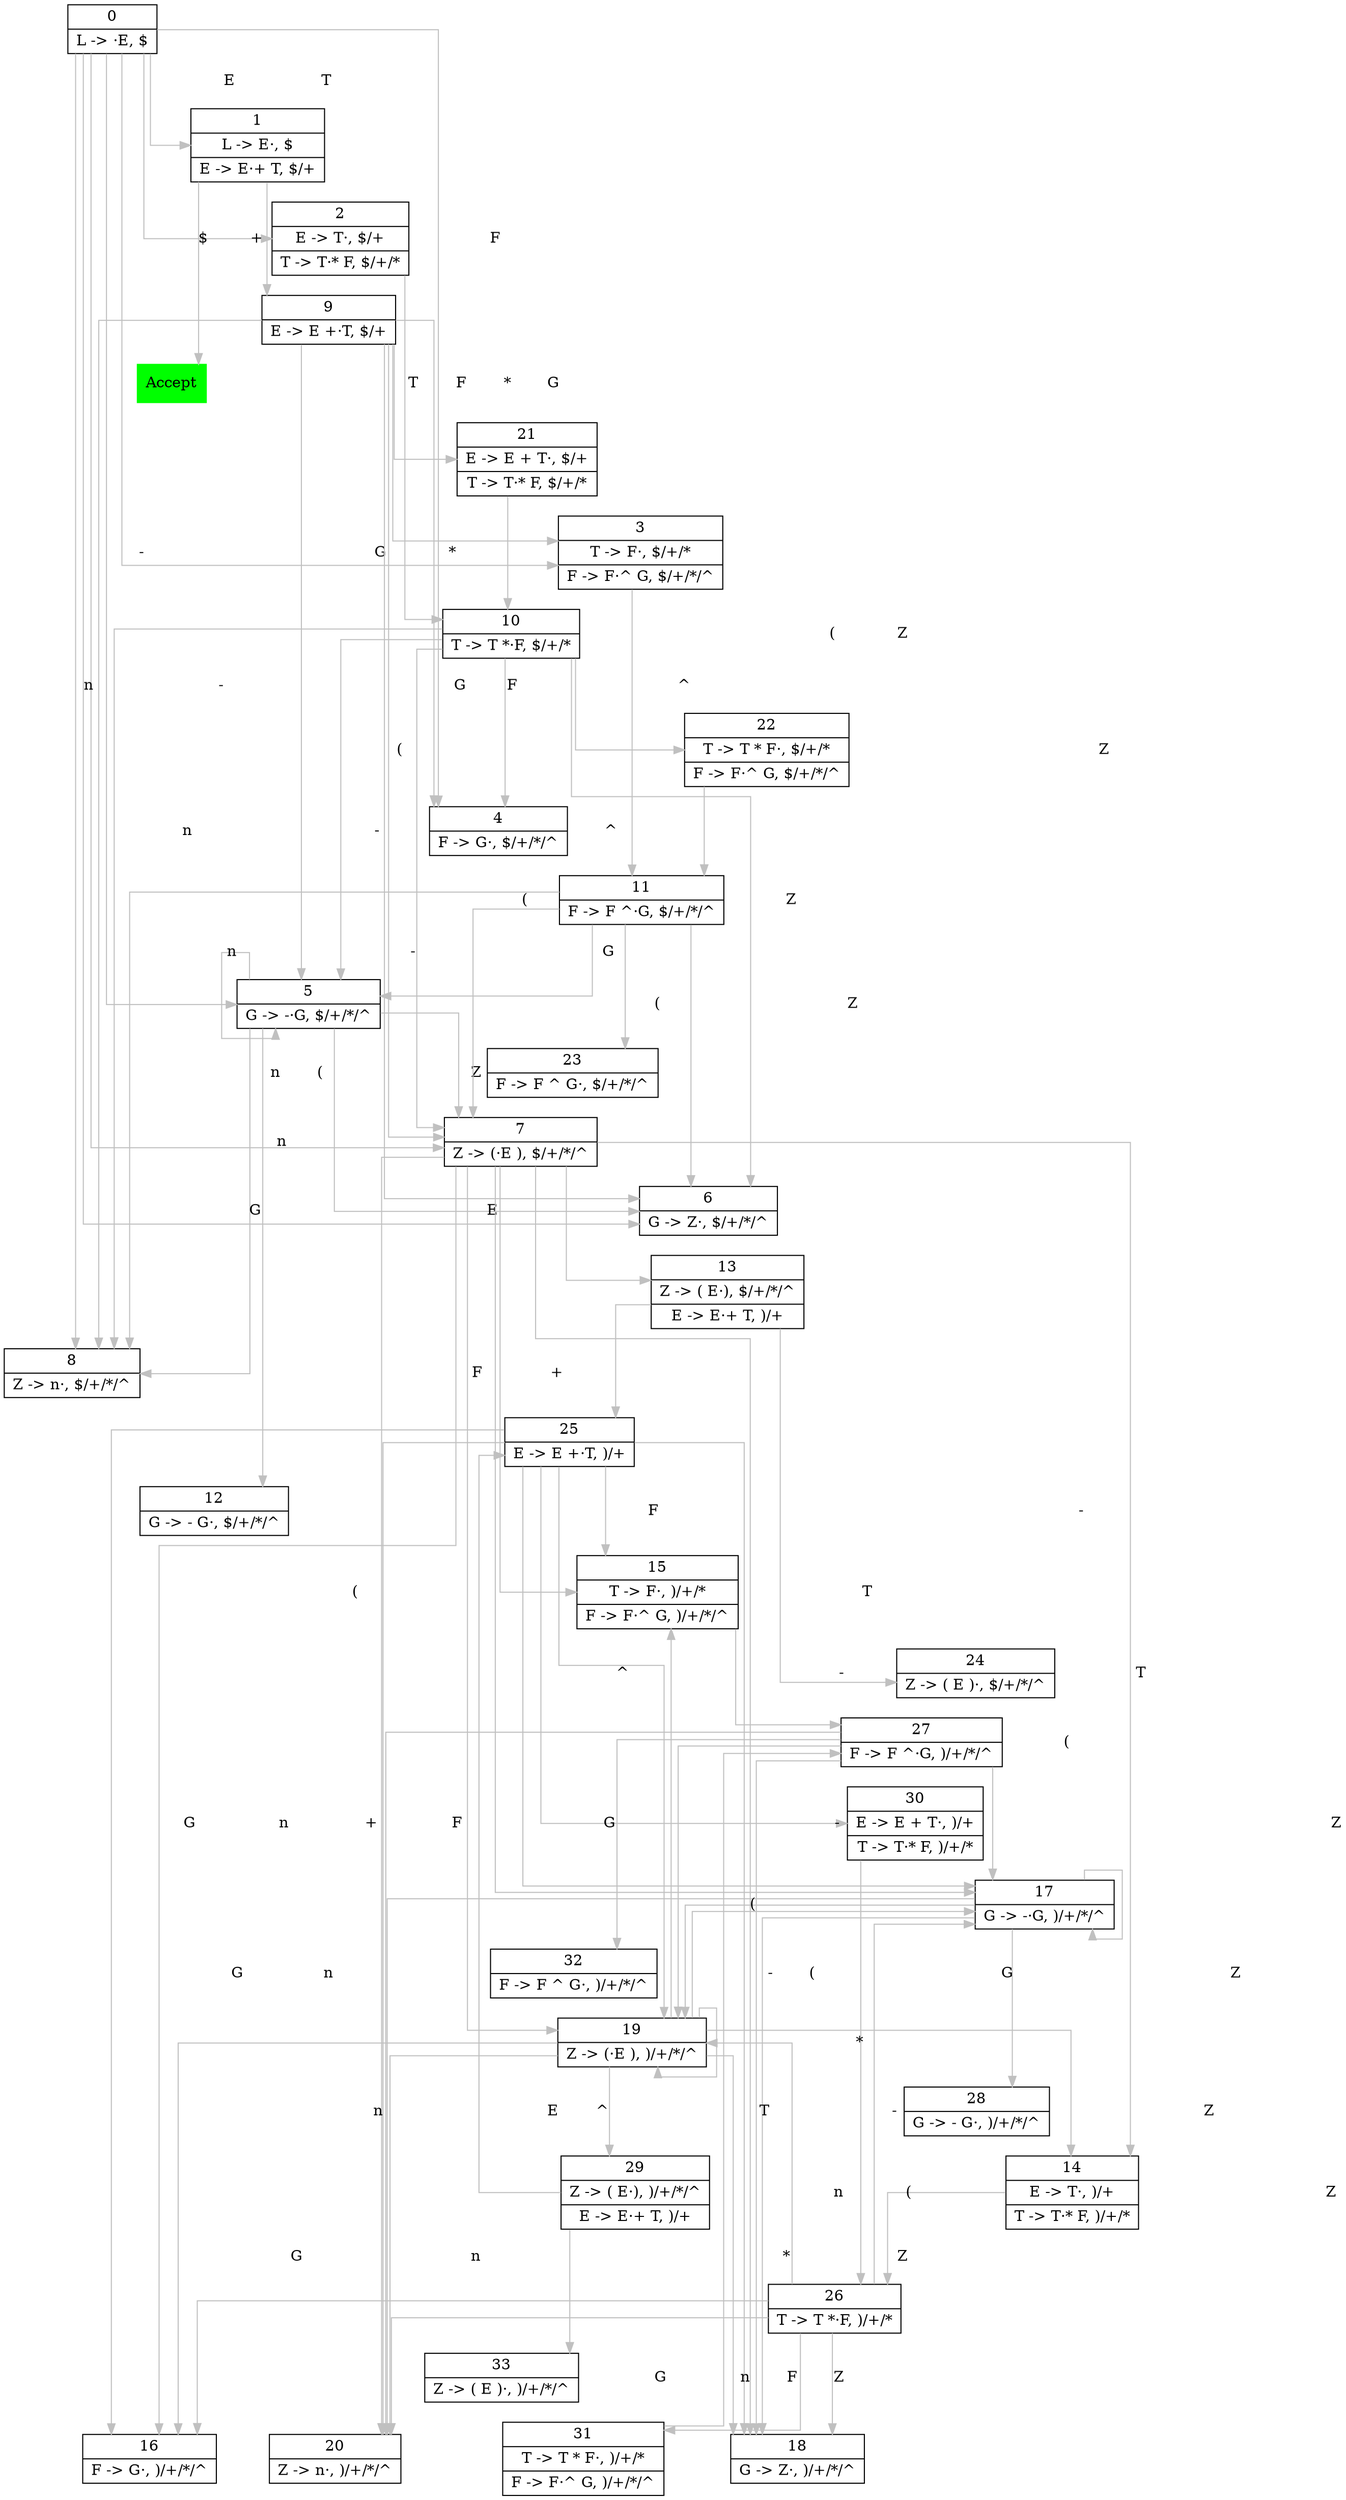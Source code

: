 
digraph G {
    nodesep = 0.05;                 // even node distribution
    rankdir=TB;
    splines=ortho;
    overlap=false;
    nodesep=0.4;
    node[width=0.5, height=0.5];
    edge[style=solid, weight=0, color=grey];
    0 [shape="record" label="{ 0 | L \-\> &#8901;E, \$ }"];
    1 [shape="record" label="{ 1 | L \-\> E&#8901;, \$| E \-\> E&#8901;\+ T, \$/\+ }"];
    2 [shape="record" label="{ 2 | E \-\> T&#8901;, \$/\+| T \-\> T&#8901;\* F, \$/\+/\* }"];
    3 [shape="record" label="{ 3 | T \-\> F&#8901;, \$/\+/\*| F \-\> F&#8901;\^ G, \$/\+/\*/\^ }"];
    4 [shape="record" label="{ 4 | F \-\> G&#8901;, \$/\+/\*/\^ }"];
    5 [shape="record" label="{ 5 | G \-\> \-&#8901;G, \$/\+/\*/\^ }"];
    6 [shape="record" label="{ 6 | G \-\> Z&#8901;, \$/\+/\*/\^ }"];
    7 [shape="record" label="{ 7 | Z \-\> \(&#8901;E \), \$/\+/\*/\^ }"];
    8 [shape="record" label="{ 8 | Z \-\> n&#8901;, \$/\+/\*/\^ }"];
    9 [shape="record" label="{ 9 | E \-\> E \+&#8901;T, \$/\+ }"];
    10 [shape="record" label="{ 10 | T \-\> T \*&#8901;F, \$/\+/\* }"];
    11 [shape="record" label="{ 11 | F \-\> F \^&#8901;G, \$/\+/\*/\^ }"];
    12 [shape="record" label="{ 12 | G \-\> \- G&#8901;, \$/\+/\*/\^ }"];
    13 [shape="record" label="{ 13 | Z \-\> \( E&#8901;\), \$/\+/\*/\^| E \-\> E&#8901;\+ T, \)/\+ }"];
    14 [shape="record" label="{ 14 | E \-\> T&#8901;, \)/\+| T \-\> T&#8901;\* F, \)/\+/\* }"];
    15 [shape="record" label="{ 15 | T \-\> F&#8901;, \)/\+/\*| F \-\> F&#8901;\^ G, \)/\+/\*/\^ }"];
    16 [shape="record" label="{ 16 | F \-\> G&#8901;, \)/\+/\*/\^ }"];
    17 [shape="record" label="{ 17 | G \-\> \-&#8901;G, \)/\+/\*/\^ }"];
    18 [shape="record" label="{ 18 | G \-\> Z&#8901;, \)/\+/\*/\^ }"];
    19 [shape="record" label="{ 19 | Z \-\> \(&#8901;E \), \)/\+/\*/\^ }"];
    20 [shape="record" label="{ 20 | Z \-\> n&#8901;, \)/\+/\*/\^ }"];
    21 [shape="record" label="{ 21 | E \-\> E \+ T&#8901;, \$/\+| T \-\> T&#8901;\* F, \$/\+/\* }"];
    22 [shape="record" label="{ 22 | T \-\> T \* F&#8901;, \$/\+/\*| F \-\> F&#8901;\^ G, \$/\+/\*/\^ }"];
    23 [shape="record" label="{ 23 | F \-\> F \^ G&#8901;, \$/\+/\*/\^ }"];
    24 [shape="record" label="{ 24 | Z \-\> \( E \)&#8901;, \$/\+/\*/\^ }"];
    25 [shape="record" label="{ 25 | E \-\> E \+&#8901;T, \)/\+ }"];
    26 [shape="record" label="{ 26 | T \-\> T \*&#8901;F, \)/\+/\* }"];
    27 [shape="record" label="{ 27 | F \-\> F \^&#8901;G, \)/\+/\*/\^ }"];
    28 [shape="record" label="{ 28 | G \-\> \- G&#8901;, \)/\+/\*/\^ }"];
    29 [shape="record" label="{ 29 | Z \-\> \( E&#8901;\), \)/\+/\*/\^| E \-\> E&#8901;\+ T, \)/\+ }"];
    30 [shape="record" label="{ 30 | E \-\> E \+ T&#8901;, \)/\+| T \-\> T&#8901;\* F, \)/\+/\* }"];
    31 [shape="record" label="{ 31 | T \-\> T \* F&#8901;, \)/\+/\*| F \-\> F&#8901;\^ G, \)/\+/\*/\^ }"];
    32 [shape="record" label="{ 32 | F \-\> F \^ G&#8901;, \)/\+/\*/\^ }"];
    33 [shape="record" label="{ 33 | Z \-\> \( E \)&#8901;, \)/\+/\*/\^ }"];
    0 -> 1 [label="E"];
    0 -> 2 [label="T"];
    0 -> 3 [label="F"];
    0 -> 4 [label="G"];
    0 -> 5 [label="-"];
    0 -> 6 [label="Z"];
    0 -> 7 [label="("];
    0 -> 8 [label="n"];
    1 -> 9 [label="+"];
    2 -> 10 [label="*"];
    3 -> 11 [label="^"];
    5 -> 12 [label="G"];
    5 -> 5 [label="-"];
    5 -> 6 [label="Z"];
    5 -> 7 [label="("];
    5 -> 8 [label="n"];
    7 -> 13 [label="E"];
    7 -> 14 [label="T"];
    7 -> 15 [label="F"];
    7 -> 16 [label="G"];
    7 -> 17 [label="-"];
    7 -> 18 [label="Z"];
    7 -> 19 [label="("];
    7 -> 20 [label="n"];
    9 -> 21 [label="T"];
    9 -> 3 [label="F"];
    9 -> 4 [label="G"];
    9 -> 5 [label="-"];
    9 -> 6 [label="Z"];
    9 -> 7 [label="("];
    9 -> 8 [label="n"];
    10 -> 22 [label="F"];
    10 -> 4 [label="G"];
    10 -> 5 [label="-"];
    10 -> 6 [label="Z"];
    10 -> 7 [label="("];
    10 -> 8 [label="n"];
    11 -> 23 [label="G"];
    11 -> 5 [label="-"];
    11 -> 6 [label="Z"];
    11 -> 7 [label="("];
    11 -> 8 [label="n"];
    13 -> 24 [label=""];
    13 -> 25 [label="+"];
    14 -> 26 [label="*"];
    15 -> 27 [label="^"];
    17 -> 28 [label="G"];
    17 -> 17 [label="-"];
    17 -> 18 [label="Z"];
    17 -> 19 [label="("];
    17 -> 20 [label="n"];
    19 -> 29 [label="E"];
    19 -> 14 [label="T"];
    19 -> 15 [label="F"];
    19 -> 16 [label="G"];
    19 -> 17 [label="-"];
    19 -> 18 [label="Z"];
    19 -> 19 [label="("];
    19 -> 20 [label="n"];
    21 -> 10 [label="*"];
    22 -> 11 [label="^"];
    25 -> 30 [label="T"];
    25 -> 15 [label="F"];
    25 -> 16 [label="G"];
    25 -> 17 [label="-"];
    25 -> 18 [label="Z"];
    25 -> 19 [label="("];
    25 -> 20 [label="n"];
    26 -> 31 [label="F"];
    26 -> 16 [label="G"];
    26 -> 17 [label="-"];
    26 -> 18 [label="Z"];
    26 -> 19 [label="("];
    26 -> 20 [label="n"];
    27 -> 32 [label="G"];
    27 -> 17 [label="-"];
    27 -> 18 [label="Z"];
    27 -> 19 [label="("];
    27 -> 20 [label="n"];
    29 -> 33 [label=""];
    29 -> 25 [label="+"];
    30 -> 26 [label="*"];
    31 -> 27 [label="^"];
 1999 [shape="record" label="{Accept}" color=green style=filled];
 1 -> 1999 [shape="record" label="$"];
}